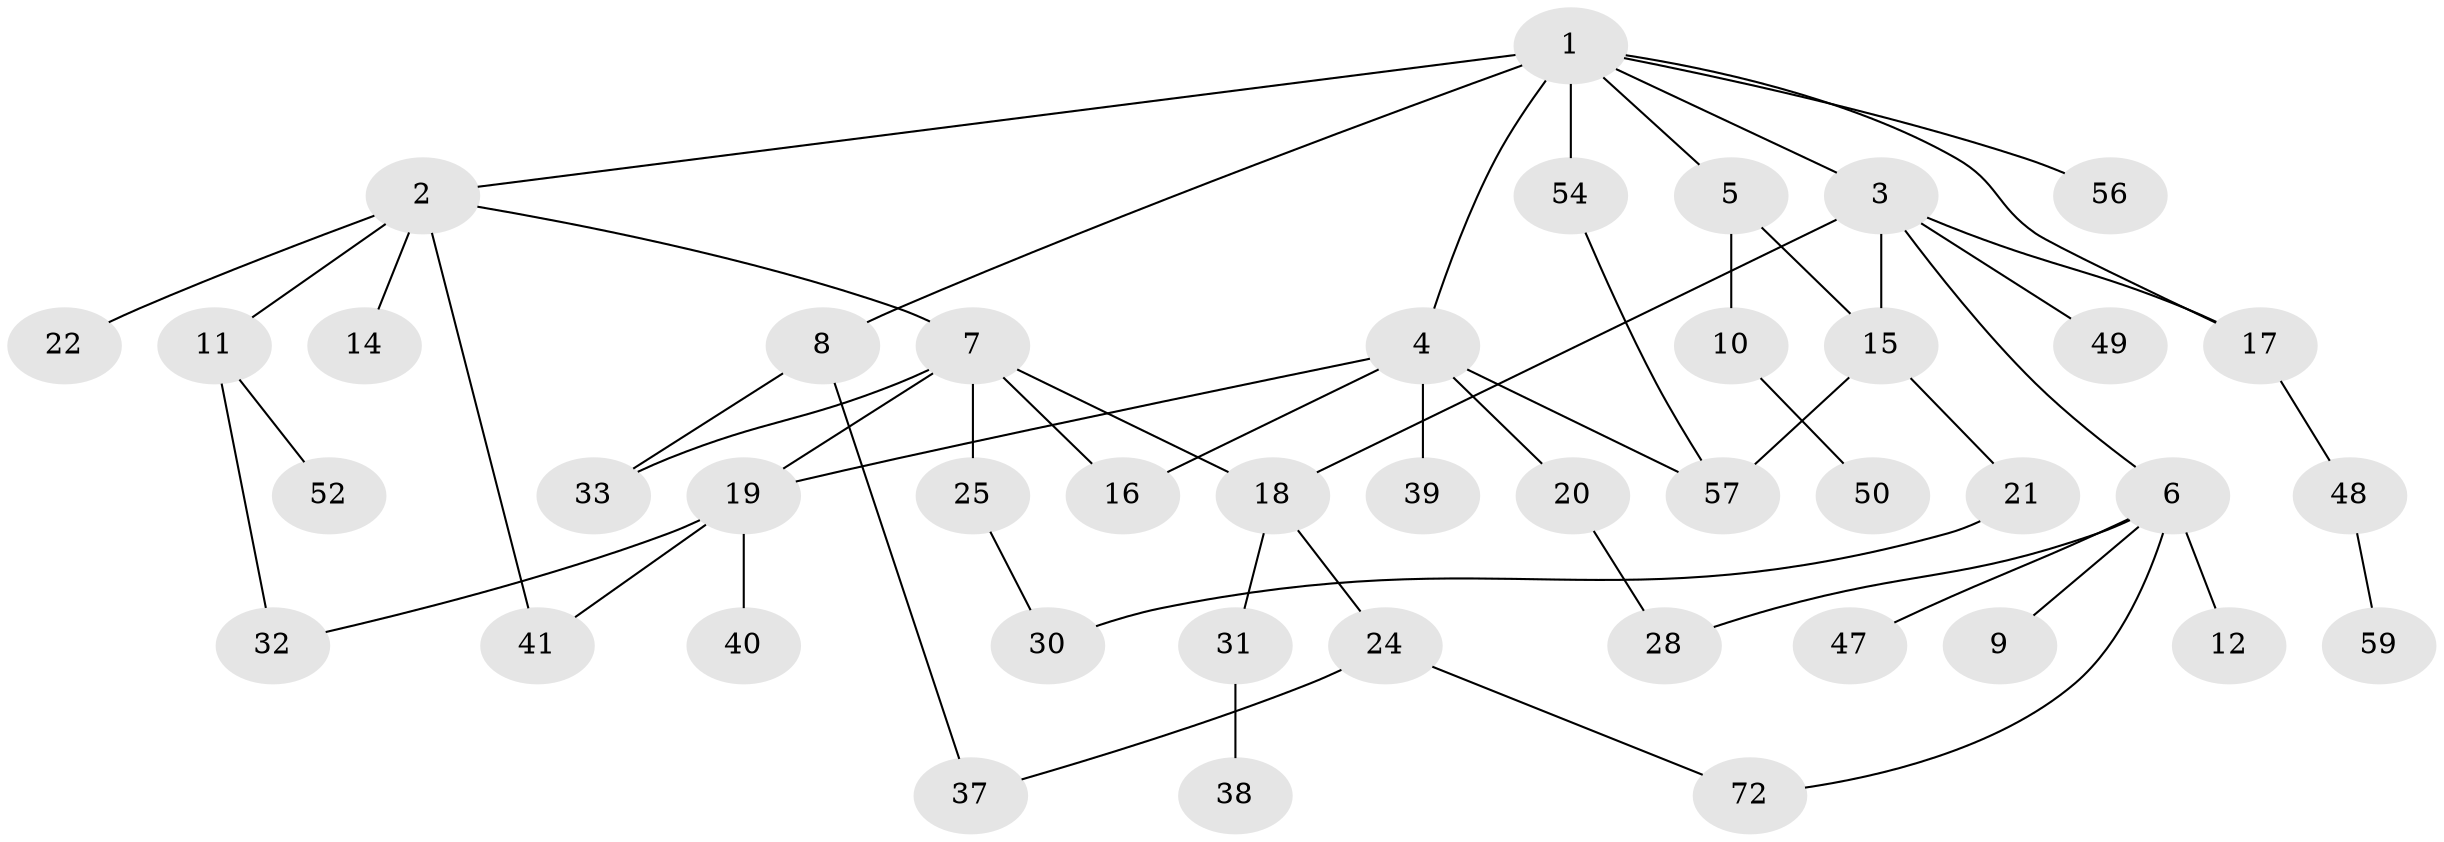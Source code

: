 // original degree distribution, {9: 0.0136986301369863, 6: 0.0410958904109589, 3: 0.2054794520547945, 5: 0.0547945205479452, 1: 0.273972602739726, 4: 0.0410958904109589, 2: 0.3698630136986301}
// Generated by graph-tools (version 1.1) at 2025/16/03/04/25 18:16:50]
// undirected, 43 vertices, 56 edges
graph export_dot {
graph [start="1"]
  node [color=gray90,style=filled];
  1;
  2;
  3 [super="+23"];
  4;
  5;
  6 [super="+36"];
  7 [super="+13"];
  8;
  9;
  10 [super="+46"];
  11 [super="+71"];
  12;
  14;
  15;
  16;
  17 [super="+34"];
  18 [super="+29"];
  19 [super="+45"];
  20 [super="+27"];
  21;
  22;
  24 [super="+26"];
  25 [super="+73"];
  28 [super="+43+53"];
  30 [super="+44"];
  31;
  32 [super="+68"];
  33;
  37;
  38 [super="+62"];
  39 [super="+51"];
  40 [super="+55"];
  41;
  47;
  48;
  49;
  50 [super="+64"];
  52 [super="+61+63"];
  54 [super="+67"];
  56;
  57 [super="+58"];
  59 [super="+60"];
  72;
  1 -- 2;
  1 -- 3;
  1 -- 4;
  1 -- 5;
  1 -- 8;
  1 -- 54 [weight=2];
  1 -- 56;
  1 -- 17;
  2 -- 7;
  2 -- 11;
  2 -- 14;
  2 -- 22;
  2 -- 41;
  3 -- 6;
  3 -- 17;
  3 -- 49;
  3 -- 18 [weight=2];
  3 -- 15;
  4 -- 19;
  4 -- 20;
  4 -- 39;
  4 -- 16;
  4 -- 57;
  5 -- 10;
  5 -- 15;
  6 -- 9;
  6 -- 12;
  6 -- 47;
  6 -- 72;
  6 -- 28;
  7 -- 25;
  7 -- 16;
  7 -- 33;
  7 -- 18;
  7 -- 19;
  8 -- 37;
  8 -- 33;
  10 -- 50;
  11 -- 52;
  11 -- 32;
  15 -- 21;
  15 -- 57;
  17 -- 48;
  18 -- 24;
  18 -- 31;
  19 -- 32;
  19 -- 40;
  19 -- 41;
  20 -- 28;
  21 -- 30;
  24 -- 72;
  24 -- 37;
  25 -- 30;
  31 -- 38;
  48 -- 59;
  54 -- 57;
}
